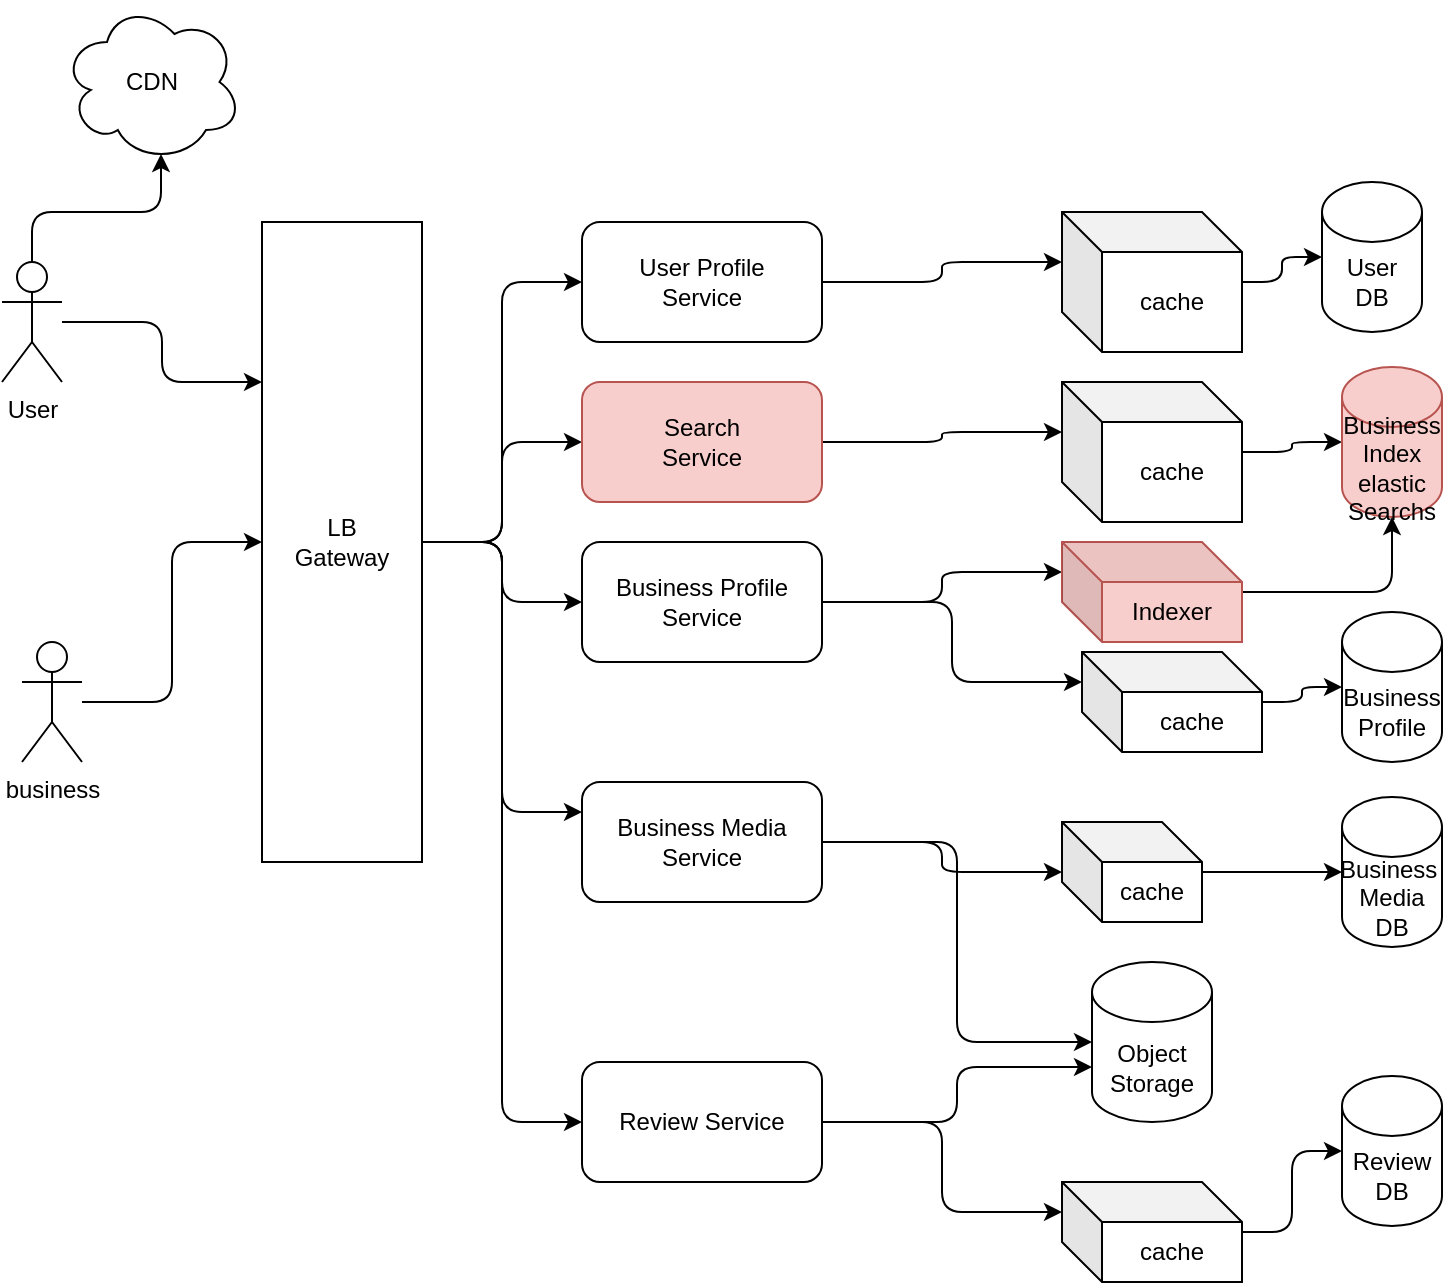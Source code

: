 <mxfile version="17.2.1" type="device"><diagram id="9YFS_Jb5erMCrhOhDinJ" name="YelpFlow"><mxGraphModel dx="1277" dy="756" grid="1" gridSize="10" guides="1" tooltips="1" connect="1" arrows="1" fold="1" page="1" pageScale="1" pageWidth="827" pageHeight="1169" math="0" shadow="0"><root><mxCell id="0"/><mxCell id="1" parent="0"/><mxCell id="x1buuKMAkW9sx9axCv-1-27" style="edgeStyle=orthogonalEdgeStyle;rounded=1;orthogonalLoop=1;jettySize=auto;html=1;entryX=0;entryY=0.5;entryDx=0;entryDy=0;" edge="1" parent="1" source="x1buuKMAkW9sx9axCv-1-1" target="x1buuKMAkW9sx9axCv-1-11"><mxGeometry relative="1" as="geometry"/></mxCell><mxCell id="x1buuKMAkW9sx9axCv-1-31" style="edgeStyle=orthogonalEdgeStyle;rounded=1;orthogonalLoop=1;jettySize=auto;html=1;" edge="1" parent="1" source="x1buuKMAkW9sx9axCv-1-1" target="x1buuKMAkW9sx9axCv-1-7"><mxGeometry relative="1" as="geometry"/></mxCell><mxCell id="x1buuKMAkW9sx9axCv-1-32" style="edgeStyle=orthogonalEdgeStyle;rounded=1;orthogonalLoop=1;jettySize=auto;html=1;entryX=0;entryY=0.5;entryDx=0;entryDy=0;" edge="1" parent="1" source="x1buuKMAkW9sx9axCv-1-1" target="x1buuKMAkW9sx9axCv-1-9"><mxGeometry relative="1" as="geometry"/></mxCell><mxCell id="x1buuKMAkW9sx9axCv-1-33" style="edgeStyle=orthogonalEdgeStyle;rounded=1;orthogonalLoop=1;jettySize=auto;html=1;entryX=0;entryY=0.5;entryDx=0;entryDy=0;" edge="1" parent="1" source="x1buuKMAkW9sx9axCv-1-1" target="x1buuKMAkW9sx9axCv-1-8"><mxGeometry relative="1" as="geometry"/></mxCell><mxCell id="x1buuKMAkW9sx9axCv-1-40" style="edgeStyle=orthogonalEdgeStyle;rounded=1;orthogonalLoop=1;jettySize=auto;html=1;entryX=0;entryY=0.25;entryDx=0;entryDy=0;" edge="1" parent="1" source="x1buuKMAkW9sx9axCv-1-1" target="x1buuKMAkW9sx9axCv-1-10"><mxGeometry relative="1" as="geometry"/></mxCell><mxCell id="x1buuKMAkW9sx9axCv-1-1" value="LB&lt;br&gt;Gateway" style="rounded=0;whiteSpace=wrap;html=1;" vertex="1" parent="1"><mxGeometry x="160" y="120" width="80" height="320" as="geometry"/></mxCell><mxCell id="x1buuKMAkW9sx9axCv-1-28" style="edgeStyle=orthogonalEdgeStyle;rounded=1;orthogonalLoop=1;jettySize=auto;html=1;entryX=0;entryY=0.25;entryDx=0;entryDy=0;" edge="1" parent="1" source="x1buuKMAkW9sx9axCv-1-2" target="x1buuKMAkW9sx9axCv-1-1"><mxGeometry relative="1" as="geometry"/></mxCell><mxCell id="x1buuKMAkW9sx9axCv-1-30" style="edgeStyle=orthogonalEdgeStyle;rounded=1;orthogonalLoop=1;jettySize=auto;html=1;entryX=0.55;entryY=0.95;entryDx=0;entryDy=0;entryPerimeter=0;" edge="1" parent="1" source="x1buuKMAkW9sx9axCv-1-2" target="x1buuKMAkW9sx9axCv-1-4"><mxGeometry relative="1" as="geometry"/></mxCell><mxCell id="x1buuKMAkW9sx9axCv-1-2" value="User" style="shape=umlActor;verticalLabelPosition=bottom;verticalAlign=top;html=1;outlineConnect=0;" vertex="1" parent="1"><mxGeometry x="30" y="140" width="30" height="60" as="geometry"/></mxCell><mxCell id="x1buuKMAkW9sx9axCv-1-29" style="edgeStyle=orthogonalEdgeStyle;rounded=1;orthogonalLoop=1;jettySize=auto;html=1;" edge="1" parent="1" source="x1buuKMAkW9sx9axCv-1-3" target="x1buuKMAkW9sx9axCv-1-1"><mxGeometry relative="1" as="geometry"/></mxCell><mxCell id="x1buuKMAkW9sx9axCv-1-3" value="business" style="shape=umlActor;verticalLabelPosition=bottom;verticalAlign=top;html=1;outlineConnect=0;" vertex="1" parent="1"><mxGeometry x="40" y="330" width="30" height="60" as="geometry"/></mxCell><mxCell id="x1buuKMAkW9sx9axCv-1-4" value="CDN" style="ellipse;shape=cloud;whiteSpace=wrap;html=1;" vertex="1" parent="1"><mxGeometry x="60" y="10" width="90" height="80" as="geometry"/></mxCell><mxCell id="x1buuKMAkW9sx9axCv-1-34" style="edgeStyle=orthogonalEdgeStyle;rounded=1;orthogonalLoop=1;jettySize=auto;html=1;entryX=0;entryY=0;entryDx=0;entryDy=25;entryPerimeter=0;" edge="1" parent="1" source="x1buuKMAkW9sx9axCv-1-7" target="x1buuKMAkW9sx9axCv-1-12"><mxGeometry relative="1" as="geometry"/></mxCell><mxCell id="x1buuKMAkW9sx9axCv-1-7" value="User Profile&lt;br&gt;Service" style="rounded=1;whiteSpace=wrap;html=1;" vertex="1" parent="1"><mxGeometry x="320" y="120" width="120" height="60" as="geometry"/></mxCell><mxCell id="x1buuKMAkW9sx9axCv-1-21" style="edgeStyle=orthogonalEdgeStyle;rounded=1;orthogonalLoop=1;jettySize=auto;html=1;entryX=0;entryY=0;entryDx=0;entryDy=15;entryPerimeter=0;" edge="1" parent="1" source="x1buuKMAkW9sx9axCv-1-8" target="x1buuKMAkW9sx9axCv-1-20"><mxGeometry relative="1" as="geometry"/></mxCell><mxCell id="x1buuKMAkW9sx9axCv-1-22" style="edgeStyle=orthogonalEdgeStyle;rounded=1;orthogonalLoop=1;jettySize=auto;html=1;entryX=0;entryY=0;entryDx=0;entryDy=15;entryPerimeter=0;" edge="1" parent="1" source="x1buuKMAkW9sx9axCv-1-8" target="x1buuKMAkW9sx9axCv-1-14"><mxGeometry relative="1" as="geometry"/></mxCell><mxCell id="x1buuKMAkW9sx9axCv-1-8" value="Business Profile&lt;br&gt;Service" style="rounded=1;whiteSpace=wrap;html=1;" vertex="1" parent="1"><mxGeometry x="320" y="280" width="120" height="60" as="geometry"/></mxCell><mxCell id="x1buuKMAkW9sx9axCv-1-35" style="edgeStyle=orthogonalEdgeStyle;rounded=1;orthogonalLoop=1;jettySize=auto;html=1;entryX=0;entryY=0;entryDx=0;entryDy=25;entryPerimeter=0;" edge="1" parent="1" source="x1buuKMAkW9sx9axCv-1-9" target="x1buuKMAkW9sx9axCv-1-13"><mxGeometry relative="1" as="geometry"/></mxCell><mxCell id="x1buuKMAkW9sx9axCv-1-9" value="Search&lt;br&gt;Service" style="rounded=1;whiteSpace=wrap;html=1;fillColor=#f8cecc;strokeColor=#b85450;" vertex="1" parent="1"><mxGeometry x="320" y="200" width="120" height="60" as="geometry"/></mxCell><mxCell id="x1buuKMAkW9sx9axCv-1-24" style="edgeStyle=orthogonalEdgeStyle;rounded=1;orthogonalLoop=1;jettySize=auto;html=1;entryX=0;entryY=0;entryDx=0;entryDy=25;entryPerimeter=0;" edge="1" parent="1" source="x1buuKMAkW9sx9axCv-1-10" target="x1buuKMAkW9sx9axCv-1-15"><mxGeometry relative="1" as="geometry"/></mxCell><mxCell id="x1buuKMAkW9sx9axCv-1-25" style="edgeStyle=orthogonalEdgeStyle;rounded=1;orthogonalLoop=1;jettySize=auto;html=1;entryX=0;entryY=0.5;entryDx=0;entryDy=0;entryPerimeter=0;" edge="1" parent="1" source="x1buuKMAkW9sx9axCv-1-10" target="x1buuKMAkW9sx9axCv-1-16"><mxGeometry relative="1" as="geometry"/></mxCell><mxCell id="x1buuKMAkW9sx9axCv-1-10" value="Business Media&lt;br&gt;Service" style="rounded=1;whiteSpace=wrap;html=1;" vertex="1" parent="1"><mxGeometry x="320" y="400" width="120" height="60" as="geometry"/></mxCell><mxCell id="x1buuKMAkW9sx9axCv-1-26" style="edgeStyle=orthogonalEdgeStyle;rounded=1;orthogonalLoop=1;jettySize=auto;html=1;entryX=0;entryY=0;entryDx=0;entryDy=52.5;entryPerimeter=0;" edge="1" parent="1" source="x1buuKMAkW9sx9axCv-1-11" target="x1buuKMAkW9sx9axCv-1-16"><mxGeometry relative="1" as="geometry"/></mxCell><mxCell id="x1buuKMAkW9sx9axCv-1-43" style="edgeStyle=orthogonalEdgeStyle;rounded=1;orthogonalLoop=1;jettySize=auto;html=1;entryX=0;entryY=0;entryDx=0;entryDy=15;entryPerimeter=0;" edge="1" parent="1" source="x1buuKMAkW9sx9axCv-1-11" target="x1buuKMAkW9sx9axCv-1-17"><mxGeometry relative="1" as="geometry"/></mxCell><mxCell id="x1buuKMAkW9sx9axCv-1-11" value="Review Service" style="rounded=1;whiteSpace=wrap;html=1;" vertex="1" parent="1"><mxGeometry x="320" y="540" width="120" height="60" as="geometry"/></mxCell><mxCell id="x1buuKMAkW9sx9axCv-1-39" style="edgeStyle=orthogonalEdgeStyle;rounded=1;orthogonalLoop=1;jettySize=auto;html=1;" edge="1" parent="1" source="x1buuKMAkW9sx9axCv-1-12" target="x1buuKMAkW9sx9axCv-1-18"><mxGeometry relative="1" as="geometry"/></mxCell><mxCell id="x1buuKMAkW9sx9axCv-1-12" value="cache" style="shape=cube;whiteSpace=wrap;html=1;boundedLbl=1;backgroundOutline=1;darkOpacity=0.05;darkOpacity2=0.1;" vertex="1" parent="1"><mxGeometry x="560" y="115" width="90" height="70" as="geometry"/></mxCell><mxCell id="x1buuKMAkW9sx9axCv-1-45" style="edgeStyle=orthogonalEdgeStyle;rounded=1;orthogonalLoop=1;jettySize=auto;html=1;" edge="1" parent="1" source="x1buuKMAkW9sx9axCv-1-13" target="x1buuKMAkW9sx9axCv-1-19"><mxGeometry relative="1" as="geometry"/></mxCell><mxCell id="x1buuKMAkW9sx9axCv-1-13" value="cache" style="shape=cube;whiteSpace=wrap;html=1;boundedLbl=1;backgroundOutline=1;darkOpacity=0.05;darkOpacity2=0.1;" vertex="1" parent="1"><mxGeometry x="560" y="200" width="90" height="70" as="geometry"/></mxCell><mxCell id="x1buuKMAkW9sx9axCv-1-37" style="edgeStyle=orthogonalEdgeStyle;rounded=1;orthogonalLoop=1;jettySize=auto;html=1;entryX=0;entryY=0.5;entryDx=0;entryDy=0;entryPerimeter=0;" edge="1" parent="1" source="x1buuKMAkW9sx9axCv-1-14" target="x1buuKMAkW9sx9axCv-1-23"><mxGeometry relative="1" as="geometry"/></mxCell><mxCell id="x1buuKMAkW9sx9axCv-1-14" value="cache" style="shape=cube;whiteSpace=wrap;html=1;boundedLbl=1;backgroundOutline=1;darkOpacity=0.05;darkOpacity2=0.1;" vertex="1" parent="1"><mxGeometry x="570" y="335" width="90" height="50" as="geometry"/></mxCell><mxCell id="x1buuKMAkW9sx9axCv-1-41" style="edgeStyle=orthogonalEdgeStyle;rounded=1;orthogonalLoop=1;jettySize=auto;html=1;entryX=0;entryY=0.5;entryDx=0;entryDy=0;entryPerimeter=0;" edge="1" parent="1" source="x1buuKMAkW9sx9axCv-1-15" target="x1buuKMAkW9sx9axCv-1-38"><mxGeometry relative="1" as="geometry"/></mxCell><mxCell id="x1buuKMAkW9sx9axCv-1-15" value="cache" style="shape=cube;whiteSpace=wrap;html=1;boundedLbl=1;backgroundOutline=1;darkOpacity=0.05;darkOpacity2=0.1;" vertex="1" parent="1"><mxGeometry x="560" y="420" width="70" height="50" as="geometry"/></mxCell><mxCell id="x1buuKMAkW9sx9axCv-1-16" value="Object&lt;br&gt;Storage" style="shape=cylinder3;whiteSpace=wrap;html=1;boundedLbl=1;backgroundOutline=1;size=15;" vertex="1" parent="1"><mxGeometry x="575" y="490" width="60" height="80" as="geometry"/></mxCell><mxCell id="x1buuKMAkW9sx9axCv-1-44" style="edgeStyle=orthogonalEdgeStyle;rounded=1;orthogonalLoop=1;jettySize=auto;html=1;entryX=0;entryY=0.5;entryDx=0;entryDy=0;entryPerimeter=0;" edge="1" parent="1" source="x1buuKMAkW9sx9axCv-1-17" target="x1buuKMAkW9sx9axCv-1-42"><mxGeometry relative="1" as="geometry"/></mxCell><mxCell id="x1buuKMAkW9sx9axCv-1-17" value="cache" style="shape=cube;whiteSpace=wrap;html=1;boundedLbl=1;backgroundOutline=1;darkOpacity=0.05;darkOpacity2=0.1;" vertex="1" parent="1"><mxGeometry x="560" y="600" width="90" height="50" as="geometry"/></mxCell><mxCell id="x1buuKMAkW9sx9axCv-1-18" value="User&lt;br&gt;DB" style="shape=cylinder3;whiteSpace=wrap;html=1;boundedLbl=1;backgroundOutline=1;size=15;" vertex="1" parent="1"><mxGeometry x="690" y="100" width="50" height="75" as="geometry"/></mxCell><mxCell id="x1buuKMAkW9sx9axCv-1-19" value="Business&lt;br&gt;Index&lt;br&gt;elastic&lt;br&gt;Searchs" style="shape=cylinder3;whiteSpace=wrap;html=1;boundedLbl=1;backgroundOutline=1;size=15;fillColor=#f8cecc;strokeColor=#b85450;" vertex="1" parent="1"><mxGeometry x="700" y="192.5" width="50" height="75" as="geometry"/></mxCell><mxCell id="x1buuKMAkW9sx9axCv-1-36" style="edgeStyle=orthogonalEdgeStyle;rounded=1;orthogonalLoop=1;jettySize=auto;html=1;" edge="1" parent="1" source="x1buuKMAkW9sx9axCv-1-20" target="x1buuKMAkW9sx9axCv-1-19"><mxGeometry relative="1" as="geometry"/></mxCell><mxCell id="x1buuKMAkW9sx9axCv-1-20" value="Indexer" style="shape=cube;whiteSpace=wrap;html=1;boundedLbl=1;backgroundOutline=1;darkOpacity=0.05;darkOpacity2=0.1;fillColor=#f8cecc;strokeColor=#b85450;" vertex="1" parent="1"><mxGeometry x="560" y="280" width="90" height="50" as="geometry"/></mxCell><mxCell id="x1buuKMAkW9sx9axCv-1-23" value="Business&lt;br&gt;Profile" style="shape=cylinder3;whiteSpace=wrap;html=1;boundedLbl=1;backgroundOutline=1;size=15;" vertex="1" parent="1"><mxGeometry x="700" y="315" width="50" height="75" as="geometry"/></mxCell><mxCell id="x1buuKMAkW9sx9axCv-1-38" value="Business&amp;nbsp;&lt;br&gt;Media&lt;br&gt;DB" style="shape=cylinder3;whiteSpace=wrap;html=1;boundedLbl=1;backgroundOutline=1;size=15;" vertex="1" parent="1"><mxGeometry x="700" y="407.5" width="50" height="75" as="geometry"/></mxCell><mxCell id="x1buuKMAkW9sx9axCv-1-42" value="Review&lt;br&gt;DB" style="shape=cylinder3;whiteSpace=wrap;html=1;boundedLbl=1;backgroundOutline=1;size=15;" vertex="1" parent="1"><mxGeometry x="700" y="547" width="50" height="75" as="geometry"/></mxCell></root></mxGraphModel></diagram></mxfile>